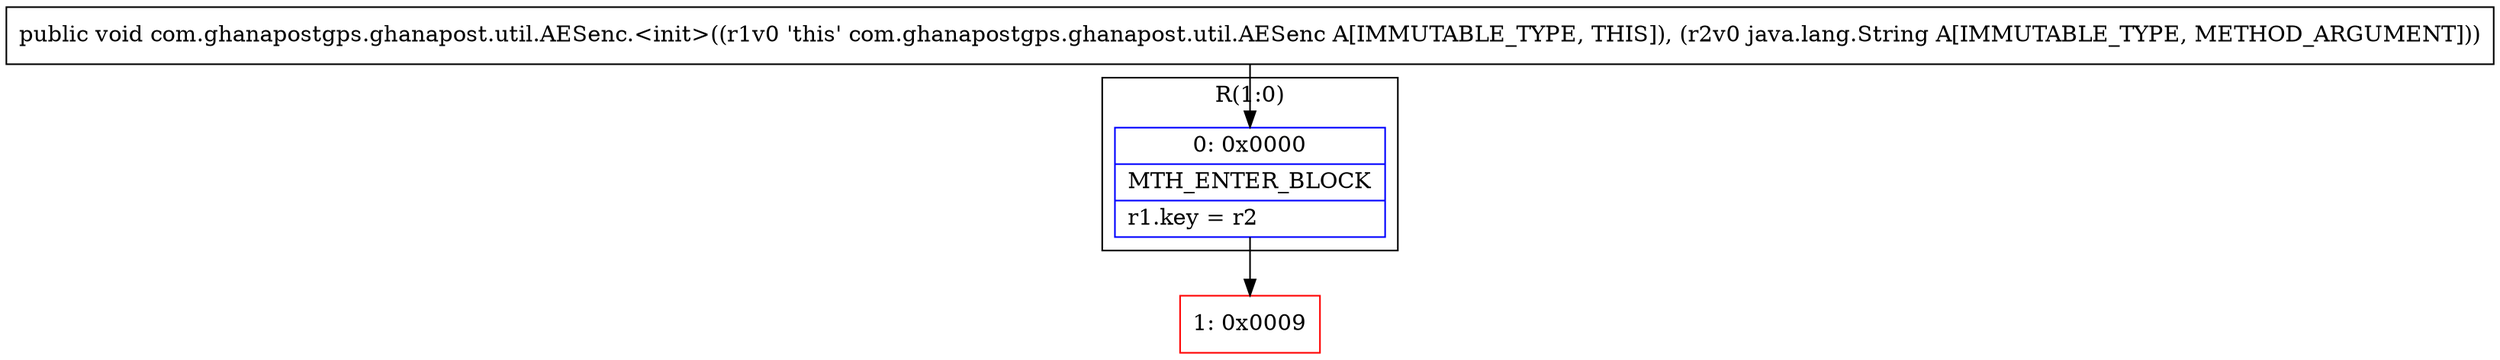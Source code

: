 digraph "CFG forcom.ghanapostgps.ghanapost.util.AESenc.\<init\>(Ljava\/lang\/String;)V" {
subgraph cluster_Region_62986017 {
label = "R(1:0)";
node [shape=record,color=blue];
Node_0 [shape=record,label="{0\:\ 0x0000|MTH_ENTER_BLOCK\l|r1.key = r2\l}"];
}
Node_1 [shape=record,color=red,label="{1\:\ 0x0009}"];
MethodNode[shape=record,label="{public void com.ghanapostgps.ghanapost.util.AESenc.\<init\>((r1v0 'this' com.ghanapostgps.ghanapost.util.AESenc A[IMMUTABLE_TYPE, THIS]), (r2v0 java.lang.String A[IMMUTABLE_TYPE, METHOD_ARGUMENT])) }"];
MethodNode -> Node_0;
Node_0 -> Node_1;
}

